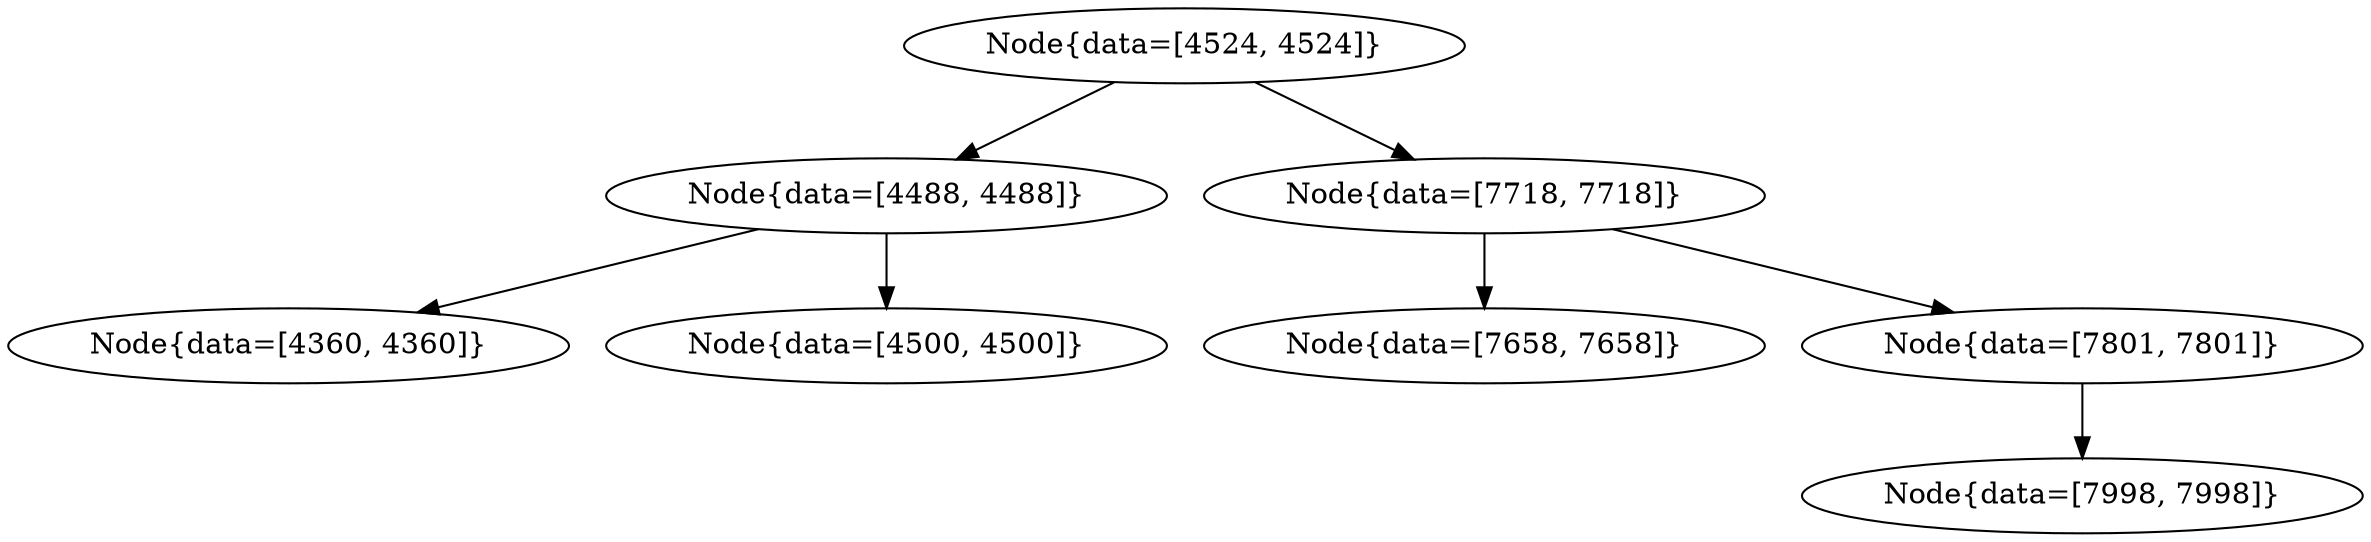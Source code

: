 digraph G{
951912760 [label="Node{data=[4524, 4524]}"]
951912760 -> 1667957509
1667957509 [label="Node{data=[4488, 4488]}"]
1667957509 -> 1682877259
1682877259 [label="Node{data=[4360, 4360]}"]
1667957509 -> 2045215558
2045215558 [label="Node{data=[4500, 4500]}"]
951912760 -> 692298123
692298123 [label="Node{data=[7718, 7718]}"]
692298123 -> 311159949
311159949 [label="Node{data=[7658, 7658]}"]
692298123 -> 59640164
59640164 [label="Node{data=[7801, 7801]}"]
59640164 -> 1186351072
1186351072 [label="Node{data=[7998, 7998]}"]
}